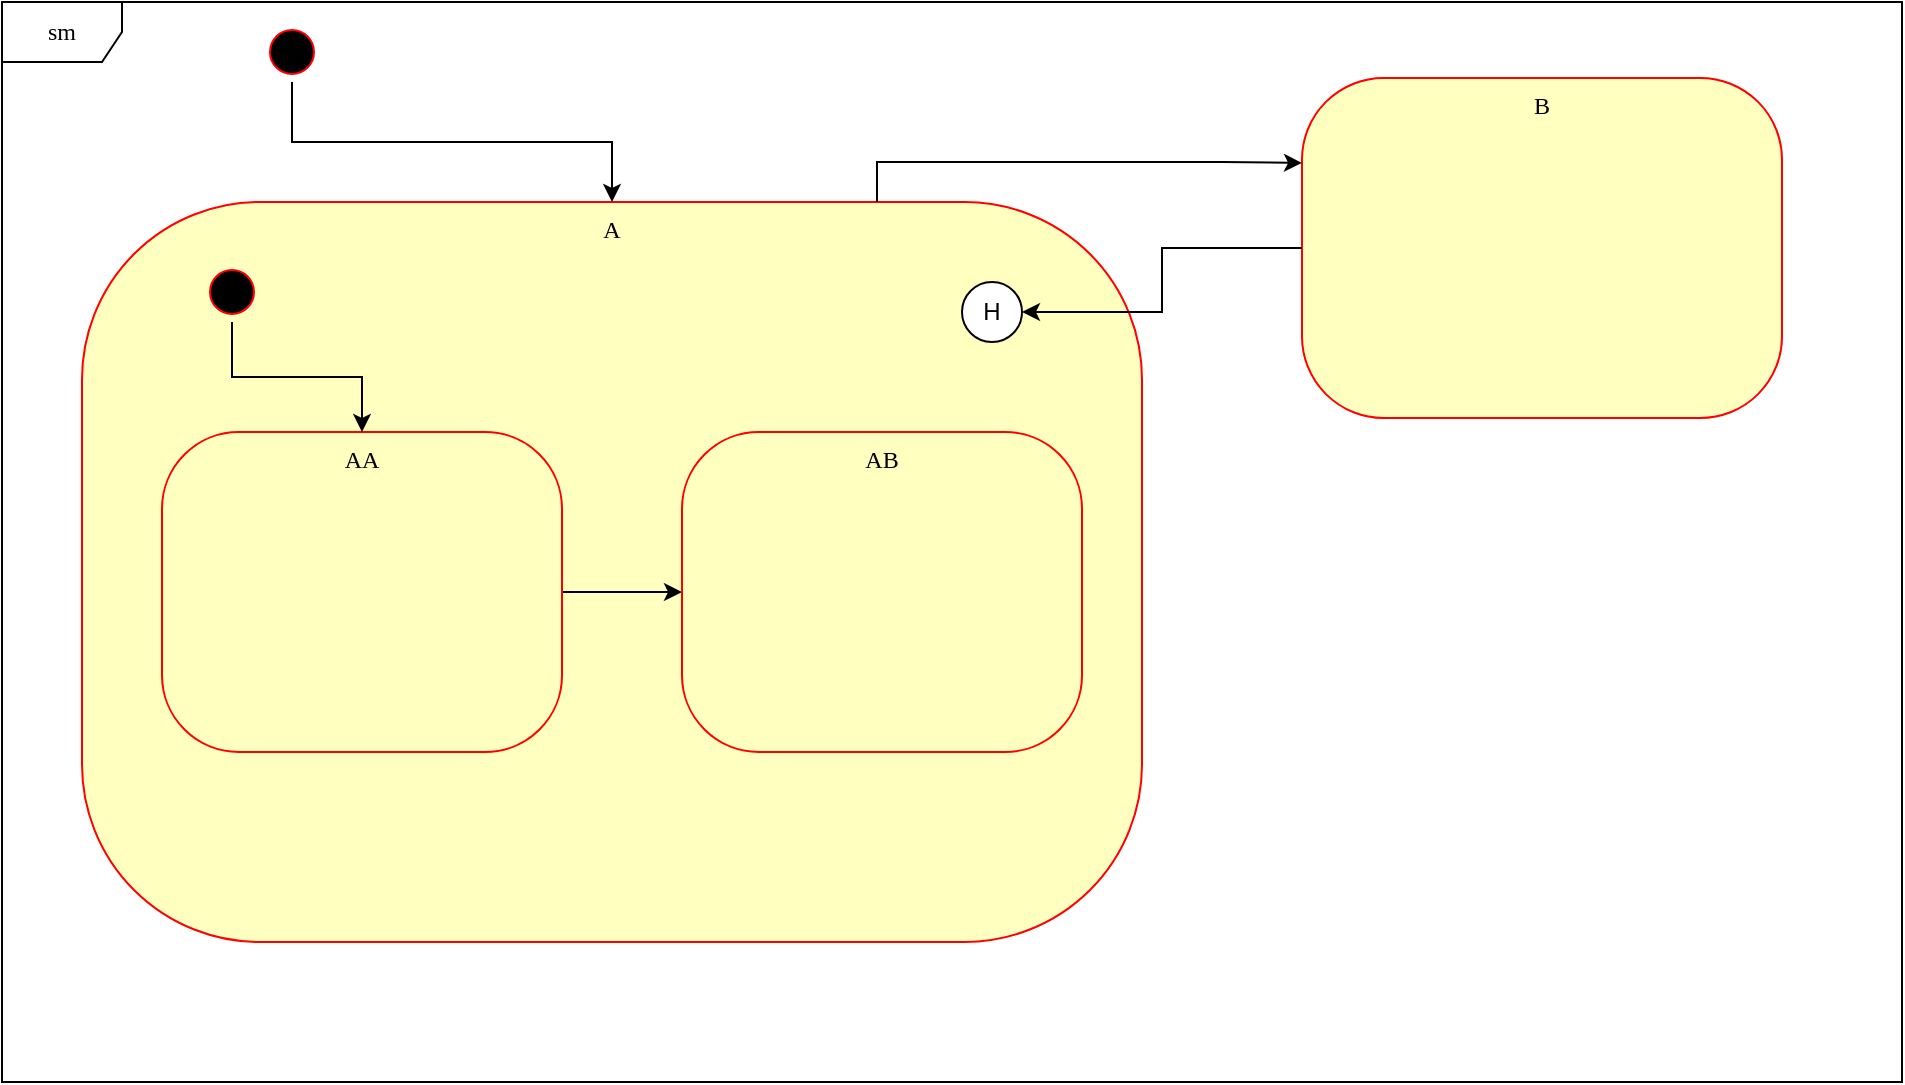 <mxfile version="20.3.3" type="device"><diagram id="YKBjTKGMOBF2p5uhFZQw" name="history"><mxGraphModel dx="1025" dy="1245" grid="1" gridSize="10" guides="1" tooltips="1" connect="1" arrows="1" fold="1" page="1" pageScale="1" pageWidth="850" pageHeight="1100" math="0" shadow="0"><root><mxCell id="0"/><mxCell id="1" parent="0"/><mxCell id="twPTelytEAIwxnEzPvE8-1" value="sm" style="shape=umlFrame;whiteSpace=wrap;html=1;rounded=1;shadow=0;comic=0;labelBackgroundColor=none;strokeWidth=1;fontFamily=Verdana;fontSize=12;align=center;" parent="1" vertex="1"><mxGeometry x="30" y="30" width="950" height="540" as="geometry"/></mxCell><mxCell id="twPTelytEAIwxnEzPvE8-2" value="A" style="rounded=1;whiteSpace=wrap;html=1;arcSize=24;fillColor=#ffffc0;strokeColor=#ff0000;shadow=0;comic=0;labelBackgroundColor=none;fontFamily=Verdana;fontSize=12;fontColor=#000000;align=center;verticalAlign=top;" parent="1" vertex="1"><mxGeometry x="70" y="130" width="530" height="370" as="geometry"/></mxCell><mxCell id="CJY30cqjcVmWAf1_lNcC-5" value="" style="edgeStyle=orthogonalEdgeStyle;rounded=0;orthogonalLoop=1;jettySize=auto;html=1;entryX=0;entryY=0.5;entryDx=0;entryDy=0;" edge="1" parent="1" source="twPTelytEAIwxnEzPvE8-3" target="8lL4V4ylc4chIpqy5Nob-7"><mxGeometry relative="1" as="geometry"/></mxCell><mxCell id="twPTelytEAIwxnEzPvE8-3" value="AA" style="rounded=1;whiteSpace=wrap;html=1;arcSize=24;fillColor=#ffffc0;strokeColor=#ff0000;shadow=0;comic=0;labelBackgroundColor=none;fontFamily=Verdana;fontSize=12;fontColor=#000000;align=center;verticalAlign=top;" parent="1" vertex="1"><mxGeometry x="110" y="245" width="200" height="160" as="geometry"/></mxCell><mxCell id="twPTelytEAIwxnEzPvE8-8" style="edgeStyle=orthogonalEdgeStyle;rounded=0;orthogonalLoop=1;jettySize=auto;html=1;" parent="1" source="twPTelytEAIwxnEzPvE8-9" target="twPTelytEAIwxnEzPvE8-2" edge="1"><mxGeometry relative="1" as="geometry"/></mxCell><mxCell id="twPTelytEAIwxnEzPvE8-9" value="" style="ellipse;html=1;shape=startState;fillColor=#000000;strokeColor=#ff0000;rounded=1;shadow=0;comic=0;labelBackgroundColor=none;fontFamily=Verdana;fontSize=12;fontColor=#000000;align=center;direction=south;" parent="1" vertex="1"><mxGeometry x="160" y="40" width="30" height="30" as="geometry"/></mxCell><mxCell id="8lL4V4ylc4chIpqy5Nob-7" value="AB" style="rounded=1;whiteSpace=wrap;html=1;arcSize=24;fillColor=#ffffc0;strokeColor=#ff0000;shadow=0;comic=0;labelBackgroundColor=none;fontFamily=Verdana;fontSize=12;fontColor=#000000;align=center;verticalAlign=top;" parent="1" vertex="1"><mxGeometry x="370" y="245" width="200" height="160" as="geometry"/></mxCell><mxCell id="CJY30cqjcVmWAf1_lNcC-1" value="" style="ellipse;html=1;shape=startState;fillColor=#000000;strokeColor=#ff0000;rounded=1;shadow=0;comic=0;labelBackgroundColor=none;fontFamily=Verdana;fontSize=12;fontColor=#000000;align=center;direction=south;" vertex="1" parent="1"><mxGeometry x="130" y="160" width="30" height="30" as="geometry"/></mxCell><mxCell id="CJY30cqjcVmWAf1_lNcC-2" style="edgeStyle=orthogonalEdgeStyle;rounded=0;orthogonalLoop=1;jettySize=auto;html=1;" edge="1" parent="1" source="CJY30cqjcVmWAf1_lNcC-1" target="twPTelytEAIwxnEzPvE8-3"><mxGeometry relative="1" as="geometry"><mxPoint x="200" y="65" as="sourcePoint"/><mxPoint x="475" y="150" as="targetPoint"/></mxGeometry></mxCell><mxCell id="CJY30cqjcVmWAf1_lNcC-3" value="B" style="rounded=1;whiteSpace=wrap;html=1;arcSize=24;fillColor=#ffffc0;strokeColor=#ff0000;shadow=0;comic=0;labelBackgroundColor=none;fontFamily=Verdana;fontSize=12;fontColor=#000000;align=center;verticalAlign=top;" vertex="1" parent="1"><mxGeometry x="680" y="68" width="240" height="170" as="geometry"/></mxCell><mxCell id="CJY30cqjcVmWAf1_lNcC-6" style="edgeStyle=orthogonalEdgeStyle;rounded=0;orthogonalLoop=1;jettySize=auto;html=1;exitX=0.75;exitY=0;exitDx=0;exitDy=0;entryX=0;entryY=0.25;entryDx=0;entryDy=0;" edge="1" parent="1" source="twPTelytEAIwxnEzPvE8-2" target="CJY30cqjcVmWAf1_lNcC-3"><mxGeometry relative="1" as="geometry"><mxPoint x="185" y="80" as="sourcePoint"/><mxPoint x="345" y="140" as="targetPoint"/></mxGeometry></mxCell><mxCell id="CJY30cqjcVmWAf1_lNcC-7" value="H" style="ellipse;whiteSpace=wrap;html=1;aspect=fixed;" vertex="1" parent="1"><mxGeometry x="510" y="170" width="30" height="30" as="geometry"/></mxCell><mxCell id="CJY30cqjcVmWAf1_lNcC-8" style="edgeStyle=orthogonalEdgeStyle;rounded=0;orthogonalLoop=1;jettySize=auto;html=1;entryX=1;entryY=0.5;entryDx=0;entryDy=0;exitX=0;exitY=0.5;exitDx=0;exitDy=0;" edge="1" parent="1" source="CJY30cqjcVmWAf1_lNcC-3" target="CJY30cqjcVmWAf1_lNcC-7"><mxGeometry relative="1" as="geometry"><mxPoint x="185" y="80" as="sourcePoint"/><mxPoint x="345" y="140" as="targetPoint"/></mxGeometry></mxCell></root></mxGraphModel></diagram></mxfile>
